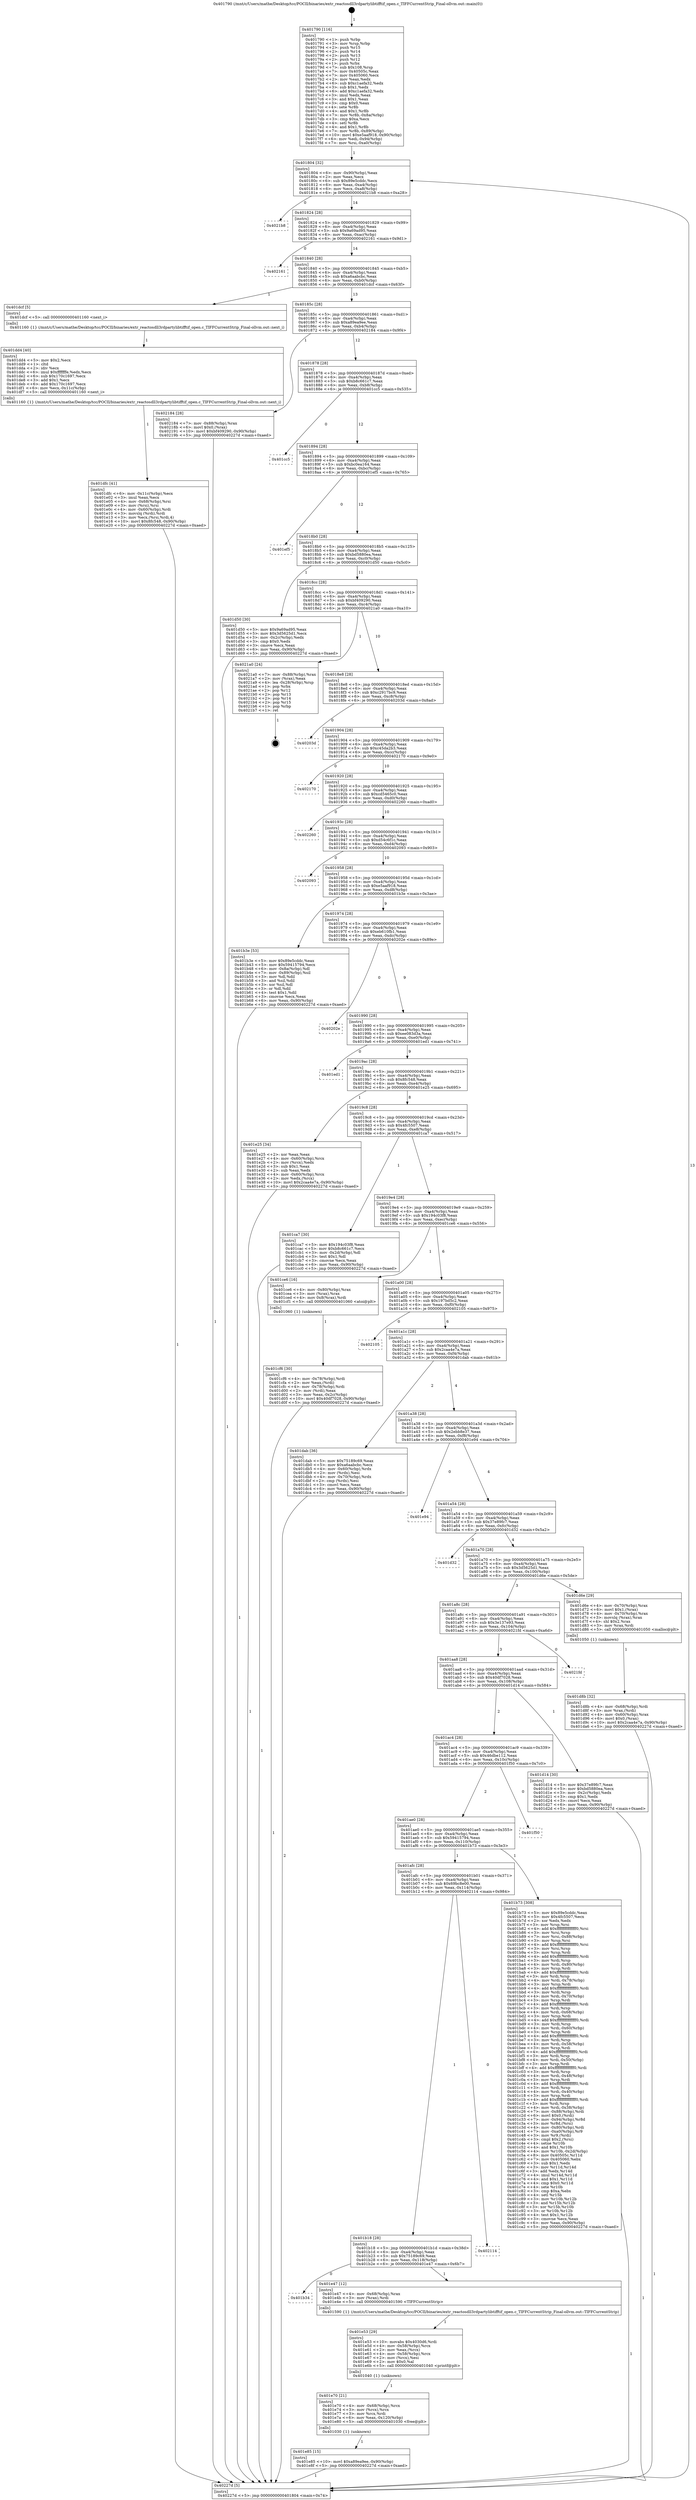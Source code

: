 digraph "0x401790" {
  label = "0x401790 (/mnt/c/Users/mathe/Desktop/tcc/POCII/binaries/extr_reactosdll3rdpartylibtifftif_open.c_TIFFCurrentStrip_Final-ollvm.out::main(0))"
  labelloc = "t"
  node[shape=record]

  Entry [label="",width=0.3,height=0.3,shape=circle,fillcolor=black,style=filled]
  "0x401804" [label="{
     0x401804 [32]\l
     | [instrs]\l
     &nbsp;&nbsp;0x401804 \<+6\>: mov -0x90(%rbp),%eax\l
     &nbsp;&nbsp;0x40180a \<+2\>: mov %eax,%ecx\l
     &nbsp;&nbsp;0x40180c \<+6\>: sub $0x89e5cddc,%ecx\l
     &nbsp;&nbsp;0x401812 \<+6\>: mov %eax,-0xa4(%rbp)\l
     &nbsp;&nbsp;0x401818 \<+6\>: mov %ecx,-0xa8(%rbp)\l
     &nbsp;&nbsp;0x40181e \<+6\>: je 00000000004021b8 \<main+0xa28\>\l
  }"]
  "0x4021b8" [label="{
     0x4021b8\l
  }", style=dashed]
  "0x401824" [label="{
     0x401824 [28]\l
     | [instrs]\l
     &nbsp;&nbsp;0x401824 \<+5\>: jmp 0000000000401829 \<main+0x99\>\l
     &nbsp;&nbsp;0x401829 \<+6\>: mov -0xa4(%rbp),%eax\l
     &nbsp;&nbsp;0x40182f \<+5\>: sub $0x9a69ad95,%eax\l
     &nbsp;&nbsp;0x401834 \<+6\>: mov %eax,-0xac(%rbp)\l
     &nbsp;&nbsp;0x40183a \<+6\>: je 0000000000402161 \<main+0x9d1\>\l
  }"]
  Exit [label="",width=0.3,height=0.3,shape=circle,fillcolor=black,style=filled,peripheries=2]
  "0x402161" [label="{
     0x402161\l
  }", style=dashed]
  "0x401840" [label="{
     0x401840 [28]\l
     | [instrs]\l
     &nbsp;&nbsp;0x401840 \<+5\>: jmp 0000000000401845 \<main+0xb5\>\l
     &nbsp;&nbsp;0x401845 \<+6\>: mov -0xa4(%rbp),%eax\l
     &nbsp;&nbsp;0x40184b \<+5\>: sub $0xa6aabcbc,%eax\l
     &nbsp;&nbsp;0x401850 \<+6\>: mov %eax,-0xb0(%rbp)\l
     &nbsp;&nbsp;0x401856 \<+6\>: je 0000000000401dcf \<main+0x63f\>\l
  }"]
  "0x401e85" [label="{
     0x401e85 [15]\l
     | [instrs]\l
     &nbsp;&nbsp;0x401e85 \<+10\>: movl $0xa89ea9ee,-0x90(%rbp)\l
     &nbsp;&nbsp;0x401e8f \<+5\>: jmp 000000000040227d \<main+0xaed\>\l
  }"]
  "0x401dcf" [label="{
     0x401dcf [5]\l
     | [instrs]\l
     &nbsp;&nbsp;0x401dcf \<+5\>: call 0000000000401160 \<next_i\>\l
     | [calls]\l
     &nbsp;&nbsp;0x401160 \{1\} (/mnt/c/Users/mathe/Desktop/tcc/POCII/binaries/extr_reactosdll3rdpartylibtifftif_open.c_TIFFCurrentStrip_Final-ollvm.out::next_i)\l
  }"]
  "0x40185c" [label="{
     0x40185c [28]\l
     | [instrs]\l
     &nbsp;&nbsp;0x40185c \<+5\>: jmp 0000000000401861 \<main+0xd1\>\l
     &nbsp;&nbsp;0x401861 \<+6\>: mov -0xa4(%rbp),%eax\l
     &nbsp;&nbsp;0x401867 \<+5\>: sub $0xa89ea9ee,%eax\l
     &nbsp;&nbsp;0x40186c \<+6\>: mov %eax,-0xb4(%rbp)\l
     &nbsp;&nbsp;0x401872 \<+6\>: je 0000000000402184 \<main+0x9f4\>\l
  }"]
  "0x401e70" [label="{
     0x401e70 [21]\l
     | [instrs]\l
     &nbsp;&nbsp;0x401e70 \<+4\>: mov -0x68(%rbp),%rcx\l
     &nbsp;&nbsp;0x401e74 \<+3\>: mov (%rcx),%rcx\l
     &nbsp;&nbsp;0x401e77 \<+3\>: mov %rcx,%rdi\l
     &nbsp;&nbsp;0x401e7a \<+6\>: mov %eax,-0x120(%rbp)\l
     &nbsp;&nbsp;0x401e80 \<+5\>: call 0000000000401030 \<free@plt\>\l
     | [calls]\l
     &nbsp;&nbsp;0x401030 \{1\} (unknown)\l
  }"]
  "0x402184" [label="{
     0x402184 [28]\l
     | [instrs]\l
     &nbsp;&nbsp;0x402184 \<+7\>: mov -0x88(%rbp),%rax\l
     &nbsp;&nbsp;0x40218b \<+6\>: movl $0x0,(%rax)\l
     &nbsp;&nbsp;0x402191 \<+10\>: movl $0xbf409290,-0x90(%rbp)\l
     &nbsp;&nbsp;0x40219b \<+5\>: jmp 000000000040227d \<main+0xaed\>\l
  }"]
  "0x401878" [label="{
     0x401878 [28]\l
     | [instrs]\l
     &nbsp;&nbsp;0x401878 \<+5\>: jmp 000000000040187d \<main+0xed\>\l
     &nbsp;&nbsp;0x40187d \<+6\>: mov -0xa4(%rbp),%eax\l
     &nbsp;&nbsp;0x401883 \<+5\>: sub $0xb8c661c7,%eax\l
     &nbsp;&nbsp;0x401888 \<+6\>: mov %eax,-0xb8(%rbp)\l
     &nbsp;&nbsp;0x40188e \<+6\>: je 0000000000401cc5 \<main+0x535\>\l
  }"]
  "0x401e53" [label="{
     0x401e53 [29]\l
     | [instrs]\l
     &nbsp;&nbsp;0x401e53 \<+10\>: movabs $0x4030d6,%rdi\l
     &nbsp;&nbsp;0x401e5d \<+4\>: mov -0x58(%rbp),%rcx\l
     &nbsp;&nbsp;0x401e61 \<+2\>: mov %eax,(%rcx)\l
     &nbsp;&nbsp;0x401e63 \<+4\>: mov -0x58(%rbp),%rcx\l
     &nbsp;&nbsp;0x401e67 \<+2\>: mov (%rcx),%esi\l
     &nbsp;&nbsp;0x401e69 \<+2\>: mov $0x0,%al\l
     &nbsp;&nbsp;0x401e6b \<+5\>: call 0000000000401040 \<printf@plt\>\l
     | [calls]\l
     &nbsp;&nbsp;0x401040 \{1\} (unknown)\l
  }"]
  "0x401cc5" [label="{
     0x401cc5\l
  }", style=dashed]
  "0x401894" [label="{
     0x401894 [28]\l
     | [instrs]\l
     &nbsp;&nbsp;0x401894 \<+5\>: jmp 0000000000401899 \<main+0x109\>\l
     &nbsp;&nbsp;0x401899 \<+6\>: mov -0xa4(%rbp),%eax\l
     &nbsp;&nbsp;0x40189f \<+5\>: sub $0xbc0ea164,%eax\l
     &nbsp;&nbsp;0x4018a4 \<+6\>: mov %eax,-0xbc(%rbp)\l
     &nbsp;&nbsp;0x4018aa \<+6\>: je 0000000000401ef5 \<main+0x765\>\l
  }"]
  "0x401b34" [label="{
     0x401b34\l
  }", style=dashed]
  "0x401ef5" [label="{
     0x401ef5\l
  }", style=dashed]
  "0x4018b0" [label="{
     0x4018b0 [28]\l
     | [instrs]\l
     &nbsp;&nbsp;0x4018b0 \<+5\>: jmp 00000000004018b5 \<main+0x125\>\l
     &nbsp;&nbsp;0x4018b5 \<+6\>: mov -0xa4(%rbp),%eax\l
     &nbsp;&nbsp;0x4018bb \<+5\>: sub $0xbd5880ea,%eax\l
     &nbsp;&nbsp;0x4018c0 \<+6\>: mov %eax,-0xc0(%rbp)\l
     &nbsp;&nbsp;0x4018c6 \<+6\>: je 0000000000401d50 \<main+0x5c0\>\l
  }"]
  "0x401e47" [label="{
     0x401e47 [12]\l
     | [instrs]\l
     &nbsp;&nbsp;0x401e47 \<+4\>: mov -0x68(%rbp),%rax\l
     &nbsp;&nbsp;0x401e4b \<+3\>: mov (%rax),%rdi\l
     &nbsp;&nbsp;0x401e4e \<+5\>: call 0000000000401590 \<TIFFCurrentStrip\>\l
     | [calls]\l
     &nbsp;&nbsp;0x401590 \{1\} (/mnt/c/Users/mathe/Desktop/tcc/POCII/binaries/extr_reactosdll3rdpartylibtifftif_open.c_TIFFCurrentStrip_Final-ollvm.out::TIFFCurrentStrip)\l
  }"]
  "0x401d50" [label="{
     0x401d50 [30]\l
     | [instrs]\l
     &nbsp;&nbsp;0x401d50 \<+5\>: mov $0x9a69ad95,%eax\l
     &nbsp;&nbsp;0x401d55 \<+5\>: mov $0x3d5625d1,%ecx\l
     &nbsp;&nbsp;0x401d5a \<+3\>: mov -0x2c(%rbp),%edx\l
     &nbsp;&nbsp;0x401d5d \<+3\>: cmp $0x0,%edx\l
     &nbsp;&nbsp;0x401d60 \<+3\>: cmove %ecx,%eax\l
     &nbsp;&nbsp;0x401d63 \<+6\>: mov %eax,-0x90(%rbp)\l
     &nbsp;&nbsp;0x401d69 \<+5\>: jmp 000000000040227d \<main+0xaed\>\l
  }"]
  "0x4018cc" [label="{
     0x4018cc [28]\l
     | [instrs]\l
     &nbsp;&nbsp;0x4018cc \<+5\>: jmp 00000000004018d1 \<main+0x141\>\l
     &nbsp;&nbsp;0x4018d1 \<+6\>: mov -0xa4(%rbp),%eax\l
     &nbsp;&nbsp;0x4018d7 \<+5\>: sub $0xbf409290,%eax\l
     &nbsp;&nbsp;0x4018dc \<+6\>: mov %eax,-0xc4(%rbp)\l
     &nbsp;&nbsp;0x4018e2 \<+6\>: je 00000000004021a0 \<main+0xa10\>\l
  }"]
  "0x401b18" [label="{
     0x401b18 [28]\l
     | [instrs]\l
     &nbsp;&nbsp;0x401b18 \<+5\>: jmp 0000000000401b1d \<main+0x38d\>\l
     &nbsp;&nbsp;0x401b1d \<+6\>: mov -0xa4(%rbp),%eax\l
     &nbsp;&nbsp;0x401b23 \<+5\>: sub $0x75189c69,%eax\l
     &nbsp;&nbsp;0x401b28 \<+6\>: mov %eax,-0x118(%rbp)\l
     &nbsp;&nbsp;0x401b2e \<+6\>: je 0000000000401e47 \<main+0x6b7\>\l
  }"]
  "0x4021a0" [label="{
     0x4021a0 [24]\l
     | [instrs]\l
     &nbsp;&nbsp;0x4021a0 \<+7\>: mov -0x88(%rbp),%rax\l
     &nbsp;&nbsp;0x4021a7 \<+2\>: mov (%rax),%eax\l
     &nbsp;&nbsp;0x4021a9 \<+4\>: lea -0x28(%rbp),%rsp\l
     &nbsp;&nbsp;0x4021ad \<+1\>: pop %rbx\l
     &nbsp;&nbsp;0x4021ae \<+2\>: pop %r12\l
     &nbsp;&nbsp;0x4021b0 \<+2\>: pop %r13\l
     &nbsp;&nbsp;0x4021b2 \<+2\>: pop %r14\l
     &nbsp;&nbsp;0x4021b4 \<+2\>: pop %r15\l
     &nbsp;&nbsp;0x4021b6 \<+1\>: pop %rbp\l
     &nbsp;&nbsp;0x4021b7 \<+1\>: ret\l
  }"]
  "0x4018e8" [label="{
     0x4018e8 [28]\l
     | [instrs]\l
     &nbsp;&nbsp;0x4018e8 \<+5\>: jmp 00000000004018ed \<main+0x15d\>\l
     &nbsp;&nbsp;0x4018ed \<+6\>: mov -0xa4(%rbp),%eax\l
     &nbsp;&nbsp;0x4018f3 \<+5\>: sub $0xc2917bc9,%eax\l
     &nbsp;&nbsp;0x4018f8 \<+6\>: mov %eax,-0xc8(%rbp)\l
     &nbsp;&nbsp;0x4018fe \<+6\>: je 000000000040203d \<main+0x8ad\>\l
  }"]
  "0x402114" [label="{
     0x402114\l
  }", style=dashed]
  "0x40203d" [label="{
     0x40203d\l
  }", style=dashed]
  "0x401904" [label="{
     0x401904 [28]\l
     | [instrs]\l
     &nbsp;&nbsp;0x401904 \<+5\>: jmp 0000000000401909 \<main+0x179\>\l
     &nbsp;&nbsp;0x401909 \<+6\>: mov -0xa4(%rbp),%eax\l
     &nbsp;&nbsp;0x40190f \<+5\>: sub $0xc45da2b3,%eax\l
     &nbsp;&nbsp;0x401914 \<+6\>: mov %eax,-0xcc(%rbp)\l
     &nbsp;&nbsp;0x40191a \<+6\>: je 0000000000402170 \<main+0x9e0\>\l
  }"]
  "0x401dfc" [label="{
     0x401dfc [41]\l
     | [instrs]\l
     &nbsp;&nbsp;0x401dfc \<+6\>: mov -0x11c(%rbp),%ecx\l
     &nbsp;&nbsp;0x401e02 \<+3\>: imul %eax,%ecx\l
     &nbsp;&nbsp;0x401e05 \<+4\>: mov -0x68(%rbp),%rsi\l
     &nbsp;&nbsp;0x401e09 \<+3\>: mov (%rsi),%rsi\l
     &nbsp;&nbsp;0x401e0c \<+4\>: mov -0x60(%rbp),%rdi\l
     &nbsp;&nbsp;0x401e10 \<+3\>: movslq (%rdi),%rdi\l
     &nbsp;&nbsp;0x401e13 \<+3\>: mov %ecx,(%rsi,%rdi,4)\l
     &nbsp;&nbsp;0x401e16 \<+10\>: movl $0x8fc548,-0x90(%rbp)\l
     &nbsp;&nbsp;0x401e20 \<+5\>: jmp 000000000040227d \<main+0xaed\>\l
  }"]
  "0x402170" [label="{
     0x402170\l
  }", style=dashed]
  "0x401920" [label="{
     0x401920 [28]\l
     | [instrs]\l
     &nbsp;&nbsp;0x401920 \<+5\>: jmp 0000000000401925 \<main+0x195\>\l
     &nbsp;&nbsp;0x401925 \<+6\>: mov -0xa4(%rbp),%eax\l
     &nbsp;&nbsp;0x40192b \<+5\>: sub $0xcd5465c0,%eax\l
     &nbsp;&nbsp;0x401930 \<+6\>: mov %eax,-0xd0(%rbp)\l
     &nbsp;&nbsp;0x401936 \<+6\>: je 0000000000402260 \<main+0xad0\>\l
  }"]
  "0x401dd4" [label="{
     0x401dd4 [40]\l
     | [instrs]\l
     &nbsp;&nbsp;0x401dd4 \<+5\>: mov $0x2,%ecx\l
     &nbsp;&nbsp;0x401dd9 \<+1\>: cltd\l
     &nbsp;&nbsp;0x401dda \<+2\>: idiv %ecx\l
     &nbsp;&nbsp;0x401ddc \<+6\>: imul $0xfffffffe,%edx,%ecx\l
     &nbsp;&nbsp;0x401de2 \<+6\>: sub $0x170c1697,%ecx\l
     &nbsp;&nbsp;0x401de8 \<+3\>: add $0x1,%ecx\l
     &nbsp;&nbsp;0x401deb \<+6\>: add $0x170c1697,%ecx\l
     &nbsp;&nbsp;0x401df1 \<+6\>: mov %ecx,-0x11c(%rbp)\l
     &nbsp;&nbsp;0x401df7 \<+5\>: call 0000000000401160 \<next_i\>\l
     | [calls]\l
     &nbsp;&nbsp;0x401160 \{1\} (/mnt/c/Users/mathe/Desktop/tcc/POCII/binaries/extr_reactosdll3rdpartylibtifftif_open.c_TIFFCurrentStrip_Final-ollvm.out::next_i)\l
  }"]
  "0x402260" [label="{
     0x402260\l
  }", style=dashed]
  "0x40193c" [label="{
     0x40193c [28]\l
     | [instrs]\l
     &nbsp;&nbsp;0x40193c \<+5\>: jmp 0000000000401941 \<main+0x1b1\>\l
     &nbsp;&nbsp;0x401941 \<+6\>: mov -0xa4(%rbp),%eax\l
     &nbsp;&nbsp;0x401947 \<+5\>: sub $0xd54c6f1c,%eax\l
     &nbsp;&nbsp;0x40194c \<+6\>: mov %eax,-0xd4(%rbp)\l
     &nbsp;&nbsp;0x401952 \<+6\>: je 0000000000402093 \<main+0x903\>\l
  }"]
  "0x401d8b" [label="{
     0x401d8b [32]\l
     | [instrs]\l
     &nbsp;&nbsp;0x401d8b \<+4\>: mov -0x68(%rbp),%rdi\l
     &nbsp;&nbsp;0x401d8f \<+3\>: mov %rax,(%rdi)\l
     &nbsp;&nbsp;0x401d92 \<+4\>: mov -0x60(%rbp),%rax\l
     &nbsp;&nbsp;0x401d96 \<+6\>: movl $0x0,(%rax)\l
     &nbsp;&nbsp;0x401d9c \<+10\>: movl $0x2caa4e7a,-0x90(%rbp)\l
     &nbsp;&nbsp;0x401da6 \<+5\>: jmp 000000000040227d \<main+0xaed\>\l
  }"]
  "0x402093" [label="{
     0x402093\l
  }", style=dashed]
  "0x401958" [label="{
     0x401958 [28]\l
     | [instrs]\l
     &nbsp;&nbsp;0x401958 \<+5\>: jmp 000000000040195d \<main+0x1cd\>\l
     &nbsp;&nbsp;0x40195d \<+6\>: mov -0xa4(%rbp),%eax\l
     &nbsp;&nbsp;0x401963 \<+5\>: sub $0xe5aaf918,%eax\l
     &nbsp;&nbsp;0x401968 \<+6\>: mov %eax,-0xd8(%rbp)\l
     &nbsp;&nbsp;0x40196e \<+6\>: je 0000000000401b3e \<main+0x3ae\>\l
  }"]
  "0x401cf6" [label="{
     0x401cf6 [30]\l
     | [instrs]\l
     &nbsp;&nbsp;0x401cf6 \<+4\>: mov -0x78(%rbp),%rdi\l
     &nbsp;&nbsp;0x401cfa \<+2\>: mov %eax,(%rdi)\l
     &nbsp;&nbsp;0x401cfc \<+4\>: mov -0x78(%rbp),%rdi\l
     &nbsp;&nbsp;0x401d00 \<+2\>: mov (%rdi),%eax\l
     &nbsp;&nbsp;0x401d02 \<+3\>: mov %eax,-0x2c(%rbp)\l
     &nbsp;&nbsp;0x401d05 \<+10\>: movl $0x40df7028,-0x90(%rbp)\l
     &nbsp;&nbsp;0x401d0f \<+5\>: jmp 000000000040227d \<main+0xaed\>\l
  }"]
  "0x401b3e" [label="{
     0x401b3e [53]\l
     | [instrs]\l
     &nbsp;&nbsp;0x401b3e \<+5\>: mov $0x89e5cddc,%eax\l
     &nbsp;&nbsp;0x401b43 \<+5\>: mov $0x59415794,%ecx\l
     &nbsp;&nbsp;0x401b48 \<+6\>: mov -0x8a(%rbp),%dl\l
     &nbsp;&nbsp;0x401b4e \<+7\>: mov -0x89(%rbp),%sil\l
     &nbsp;&nbsp;0x401b55 \<+3\>: mov %dl,%dil\l
     &nbsp;&nbsp;0x401b58 \<+3\>: and %sil,%dil\l
     &nbsp;&nbsp;0x401b5b \<+3\>: xor %sil,%dl\l
     &nbsp;&nbsp;0x401b5e \<+3\>: or %dl,%dil\l
     &nbsp;&nbsp;0x401b61 \<+4\>: test $0x1,%dil\l
     &nbsp;&nbsp;0x401b65 \<+3\>: cmovne %ecx,%eax\l
     &nbsp;&nbsp;0x401b68 \<+6\>: mov %eax,-0x90(%rbp)\l
     &nbsp;&nbsp;0x401b6e \<+5\>: jmp 000000000040227d \<main+0xaed\>\l
  }"]
  "0x401974" [label="{
     0x401974 [28]\l
     | [instrs]\l
     &nbsp;&nbsp;0x401974 \<+5\>: jmp 0000000000401979 \<main+0x1e9\>\l
     &nbsp;&nbsp;0x401979 \<+6\>: mov -0xa4(%rbp),%eax\l
     &nbsp;&nbsp;0x40197f \<+5\>: sub $0xeb610fb1,%eax\l
     &nbsp;&nbsp;0x401984 \<+6\>: mov %eax,-0xdc(%rbp)\l
     &nbsp;&nbsp;0x40198a \<+6\>: je 000000000040202e \<main+0x89e\>\l
  }"]
  "0x40227d" [label="{
     0x40227d [5]\l
     | [instrs]\l
     &nbsp;&nbsp;0x40227d \<+5\>: jmp 0000000000401804 \<main+0x74\>\l
  }"]
  "0x401790" [label="{
     0x401790 [116]\l
     | [instrs]\l
     &nbsp;&nbsp;0x401790 \<+1\>: push %rbp\l
     &nbsp;&nbsp;0x401791 \<+3\>: mov %rsp,%rbp\l
     &nbsp;&nbsp;0x401794 \<+2\>: push %r15\l
     &nbsp;&nbsp;0x401796 \<+2\>: push %r14\l
     &nbsp;&nbsp;0x401798 \<+2\>: push %r13\l
     &nbsp;&nbsp;0x40179a \<+2\>: push %r12\l
     &nbsp;&nbsp;0x40179c \<+1\>: push %rbx\l
     &nbsp;&nbsp;0x40179d \<+7\>: sub $0x108,%rsp\l
     &nbsp;&nbsp;0x4017a4 \<+7\>: mov 0x40505c,%eax\l
     &nbsp;&nbsp;0x4017ab \<+7\>: mov 0x405060,%ecx\l
     &nbsp;&nbsp;0x4017b2 \<+2\>: mov %eax,%edx\l
     &nbsp;&nbsp;0x4017b4 \<+6\>: sub $0xc1aefa32,%edx\l
     &nbsp;&nbsp;0x4017ba \<+3\>: sub $0x1,%edx\l
     &nbsp;&nbsp;0x4017bd \<+6\>: add $0xc1aefa32,%edx\l
     &nbsp;&nbsp;0x4017c3 \<+3\>: imul %edx,%eax\l
     &nbsp;&nbsp;0x4017c6 \<+3\>: and $0x1,%eax\l
     &nbsp;&nbsp;0x4017c9 \<+3\>: cmp $0x0,%eax\l
     &nbsp;&nbsp;0x4017cc \<+4\>: sete %r8b\l
     &nbsp;&nbsp;0x4017d0 \<+4\>: and $0x1,%r8b\l
     &nbsp;&nbsp;0x4017d4 \<+7\>: mov %r8b,-0x8a(%rbp)\l
     &nbsp;&nbsp;0x4017db \<+3\>: cmp $0xa,%ecx\l
     &nbsp;&nbsp;0x4017de \<+4\>: setl %r8b\l
     &nbsp;&nbsp;0x4017e2 \<+4\>: and $0x1,%r8b\l
     &nbsp;&nbsp;0x4017e6 \<+7\>: mov %r8b,-0x89(%rbp)\l
     &nbsp;&nbsp;0x4017ed \<+10\>: movl $0xe5aaf918,-0x90(%rbp)\l
     &nbsp;&nbsp;0x4017f7 \<+6\>: mov %edi,-0x94(%rbp)\l
     &nbsp;&nbsp;0x4017fd \<+7\>: mov %rsi,-0xa0(%rbp)\l
  }"]
  "0x401afc" [label="{
     0x401afc [28]\l
     | [instrs]\l
     &nbsp;&nbsp;0x401afc \<+5\>: jmp 0000000000401b01 \<main+0x371\>\l
     &nbsp;&nbsp;0x401b01 \<+6\>: mov -0xa4(%rbp),%eax\l
     &nbsp;&nbsp;0x401b07 \<+5\>: sub $0x69bc8e00,%eax\l
     &nbsp;&nbsp;0x401b0c \<+6\>: mov %eax,-0x114(%rbp)\l
     &nbsp;&nbsp;0x401b12 \<+6\>: je 0000000000402114 \<main+0x984\>\l
  }"]
  "0x40202e" [label="{
     0x40202e\l
  }", style=dashed]
  "0x401990" [label="{
     0x401990 [28]\l
     | [instrs]\l
     &nbsp;&nbsp;0x401990 \<+5\>: jmp 0000000000401995 \<main+0x205\>\l
     &nbsp;&nbsp;0x401995 \<+6\>: mov -0xa4(%rbp),%eax\l
     &nbsp;&nbsp;0x40199b \<+5\>: sub $0xee083d3a,%eax\l
     &nbsp;&nbsp;0x4019a0 \<+6\>: mov %eax,-0xe0(%rbp)\l
     &nbsp;&nbsp;0x4019a6 \<+6\>: je 0000000000401ed1 \<main+0x741\>\l
  }"]
  "0x401b73" [label="{
     0x401b73 [308]\l
     | [instrs]\l
     &nbsp;&nbsp;0x401b73 \<+5\>: mov $0x89e5cddc,%eax\l
     &nbsp;&nbsp;0x401b78 \<+5\>: mov $0x4fc5507,%ecx\l
     &nbsp;&nbsp;0x401b7d \<+2\>: xor %edx,%edx\l
     &nbsp;&nbsp;0x401b7f \<+3\>: mov %rsp,%rsi\l
     &nbsp;&nbsp;0x401b82 \<+4\>: add $0xfffffffffffffff0,%rsi\l
     &nbsp;&nbsp;0x401b86 \<+3\>: mov %rsi,%rsp\l
     &nbsp;&nbsp;0x401b89 \<+7\>: mov %rsi,-0x88(%rbp)\l
     &nbsp;&nbsp;0x401b90 \<+3\>: mov %rsp,%rsi\l
     &nbsp;&nbsp;0x401b93 \<+4\>: add $0xfffffffffffffff0,%rsi\l
     &nbsp;&nbsp;0x401b97 \<+3\>: mov %rsi,%rsp\l
     &nbsp;&nbsp;0x401b9a \<+3\>: mov %rsp,%rdi\l
     &nbsp;&nbsp;0x401b9d \<+4\>: add $0xfffffffffffffff0,%rdi\l
     &nbsp;&nbsp;0x401ba1 \<+3\>: mov %rdi,%rsp\l
     &nbsp;&nbsp;0x401ba4 \<+4\>: mov %rdi,-0x80(%rbp)\l
     &nbsp;&nbsp;0x401ba8 \<+3\>: mov %rsp,%rdi\l
     &nbsp;&nbsp;0x401bab \<+4\>: add $0xfffffffffffffff0,%rdi\l
     &nbsp;&nbsp;0x401baf \<+3\>: mov %rdi,%rsp\l
     &nbsp;&nbsp;0x401bb2 \<+4\>: mov %rdi,-0x78(%rbp)\l
     &nbsp;&nbsp;0x401bb6 \<+3\>: mov %rsp,%rdi\l
     &nbsp;&nbsp;0x401bb9 \<+4\>: add $0xfffffffffffffff0,%rdi\l
     &nbsp;&nbsp;0x401bbd \<+3\>: mov %rdi,%rsp\l
     &nbsp;&nbsp;0x401bc0 \<+4\>: mov %rdi,-0x70(%rbp)\l
     &nbsp;&nbsp;0x401bc4 \<+3\>: mov %rsp,%rdi\l
     &nbsp;&nbsp;0x401bc7 \<+4\>: add $0xfffffffffffffff0,%rdi\l
     &nbsp;&nbsp;0x401bcb \<+3\>: mov %rdi,%rsp\l
     &nbsp;&nbsp;0x401bce \<+4\>: mov %rdi,-0x68(%rbp)\l
     &nbsp;&nbsp;0x401bd2 \<+3\>: mov %rsp,%rdi\l
     &nbsp;&nbsp;0x401bd5 \<+4\>: add $0xfffffffffffffff0,%rdi\l
     &nbsp;&nbsp;0x401bd9 \<+3\>: mov %rdi,%rsp\l
     &nbsp;&nbsp;0x401bdc \<+4\>: mov %rdi,-0x60(%rbp)\l
     &nbsp;&nbsp;0x401be0 \<+3\>: mov %rsp,%rdi\l
     &nbsp;&nbsp;0x401be3 \<+4\>: add $0xfffffffffffffff0,%rdi\l
     &nbsp;&nbsp;0x401be7 \<+3\>: mov %rdi,%rsp\l
     &nbsp;&nbsp;0x401bea \<+4\>: mov %rdi,-0x58(%rbp)\l
     &nbsp;&nbsp;0x401bee \<+3\>: mov %rsp,%rdi\l
     &nbsp;&nbsp;0x401bf1 \<+4\>: add $0xfffffffffffffff0,%rdi\l
     &nbsp;&nbsp;0x401bf5 \<+3\>: mov %rdi,%rsp\l
     &nbsp;&nbsp;0x401bf8 \<+4\>: mov %rdi,-0x50(%rbp)\l
     &nbsp;&nbsp;0x401bfc \<+3\>: mov %rsp,%rdi\l
     &nbsp;&nbsp;0x401bff \<+4\>: add $0xfffffffffffffff0,%rdi\l
     &nbsp;&nbsp;0x401c03 \<+3\>: mov %rdi,%rsp\l
     &nbsp;&nbsp;0x401c06 \<+4\>: mov %rdi,-0x48(%rbp)\l
     &nbsp;&nbsp;0x401c0a \<+3\>: mov %rsp,%rdi\l
     &nbsp;&nbsp;0x401c0d \<+4\>: add $0xfffffffffffffff0,%rdi\l
     &nbsp;&nbsp;0x401c11 \<+3\>: mov %rdi,%rsp\l
     &nbsp;&nbsp;0x401c14 \<+4\>: mov %rdi,-0x40(%rbp)\l
     &nbsp;&nbsp;0x401c18 \<+3\>: mov %rsp,%rdi\l
     &nbsp;&nbsp;0x401c1b \<+4\>: add $0xfffffffffffffff0,%rdi\l
     &nbsp;&nbsp;0x401c1f \<+3\>: mov %rdi,%rsp\l
     &nbsp;&nbsp;0x401c22 \<+4\>: mov %rdi,-0x38(%rbp)\l
     &nbsp;&nbsp;0x401c26 \<+7\>: mov -0x88(%rbp),%rdi\l
     &nbsp;&nbsp;0x401c2d \<+6\>: movl $0x0,(%rdi)\l
     &nbsp;&nbsp;0x401c33 \<+7\>: mov -0x94(%rbp),%r8d\l
     &nbsp;&nbsp;0x401c3a \<+3\>: mov %r8d,(%rsi)\l
     &nbsp;&nbsp;0x401c3d \<+4\>: mov -0x80(%rbp),%rdi\l
     &nbsp;&nbsp;0x401c41 \<+7\>: mov -0xa0(%rbp),%r9\l
     &nbsp;&nbsp;0x401c48 \<+3\>: mov %r9,(%rdi)\l
     &nbsp;&nbsp;0x401c4b \<+3\>: cmpl $0x2,(%rsi)\l
     &nbsp;&nbsp;0x401c4e \<+4\>: setne %r10b\l
     &nbsp;&nbsp;0x401c52 \<+4\>: and $0x1,%r10b\l
     &nbsp;&nbsp;0x401c56 \<+4\>: mov %r10b,-0x2d(%rbp)\l
     &nbsp;&nbsp;0x401c5a \<+8\>: mov 0x40505c,%r11d\l
     &nbsp;&nbsp;0x401c62 \<+7\>: mov 0x405060,%ebx\l
     &nbsp;&nbsp;0x401c69 \<+3\>: sub $0x1,%edx\l
     &nbsp;&nbsp;0x401c6c \<+3\>: mov %r11d,%r14d\l
     &nbsp;&nbsp;0x401c6f \<+3\>: add %edx,%r14d\l
     &nbsp;&nbsp;0x401c72 \<+4\>: imul %r14d,%r11d\l
     &nbsp;&nbsp;0x401c76 \<+4\>: and $0x1,%r11d\l
     &nbsp;&nbsp;0x401c7a \<+4\>: cmp $0x0,%r11d\l
     &nbsp;&nbsp;0x401c7e \<+4\>: sete %r10b\l
     &nbsp;&nbsp;0x401c82 \<+3\>: cmp $0xa,%ebx\l
     &nbsp;&nbsp;0x401c85 \<+4\>: setl %r15b\l
     &nbsp;&nbsp;0x401c89 \<+3\>: mov %r10b,%r12b\l
     &nbsp;&nbsp;0x401c8c \<+3\>: and %r15b,%r12b\l
     &nbsp;&nbsp;0x401c8f \<+3\>: xor %r15b,%r10b\l
     &nbsp;&nbsp;0x401c92 \<+3\>: or %r10b,%r12b\l
     &nbsp;&nbsp;0x401c95 \<+4\>: test $0x1,%r12b\l
     &nbsp;&nbsp;0x401c99 \<+3\>: cmovne %ecx,%eax\l
     &nbsp;&nbsp;0x401c9c \<+6\>: mov %eax,-0x90(%rbp)\l
     &nbsp;&nbsp;0x401ca2 \<+5\>: jmp 000000000040227d \<main+0xaed\>\l
  }"]
  "0x401ed1" [label="{
     0x401ed1\l
  }", style=dashed]
  "0x4019ac" [label="{
     0x4019ac [28]\l
     | [instrs]\l
     &nbsp;&nbsp;0x4019ac \<+5\>: jmp 00000000004019b1 \<main+0x221\>\l
     &nbsp;&nbsp;0x4019b1 \<+6\>: mov -0xa4(%rbp),%eax\l
     &nbsp;&nbsp;0x4019b7 \<+5\>: sub $0x8fc548,%eax\l
     &nbsp;&nbsp;0x4019bc \<+6\>: mov %eax,-0xe4(%rbp)\l
     &nbsp;&nbsp;0x4019c2 \<+6\>: je 0000000000401e25 \<main+0x695\>\l
  }"]
  "0x401ae0" [label="{
     0x401ae0 [28]\l
     | [instrs]\l
     &nbsp;&nbsp;0x401ae0 \<+5\>: jmp 0000000000401ae5 \<main+0x355\>\l
     &nbsp;&nbsp;0x401ae5 \<+6\>: mov -0xa4(%rbp),%eax\l
     &nbsp;&nbsp;0x401aeb \<+5\>: sub $0x59415794,%eax\l
     &nbsp;&nbsp;0x401af0 \<+6\>: mov %eax,-0x110(%rbp)\l
     &nbsp;&nbsp;0x401af6 \<+6\>: je 0000000000401b73 \<main+0x3e3\>\l
  }"]
  "0x401e25" [label="{
     0x401e25 [34]\l
     | [instrs]\l
     &nbsp;&nbsp;0x401e25 \<+2\>: xor %eax,%eax\l
     &nbsp;&nbsp;0x401e27 \<+4\>: mov -0x60(%rbp),%rcx\l
     &nbsp;&nbsp;0x401e2b \<+2\>: mov (%rcx),%edx\l
     &nbsp;&nbsp;0x401e2d \<+3\>: sub $0x1,%eax\l
     &nbsp;&nbsp;0x401e30 \<+2\>: sub %eax,%edx\l
     &nbsp;&nbsp;0x401e32 \<+4\>: mov -0x60(%rbp),%rcx\l
     &nbsp;&nbsp;0x401e36 \<+2\>: mov %edx,(%rcx)\l
     &nbsp;&nbsp;0x401e38 \<+10\>: movl $0x2caa4e7a,-0x90(%rbp)\l
     &nbsp;&nbsp;0x401e42 \<+5\>: jmp 000000000040227d \<main+0xaed\>\l
  }"]
  "0x4019c8" [label="{
     0x4019c8 [28]\l
     | [instrs]\l
     &nbsp;&nbsp;0x4019c8 \<+5\>: jmp 00000000004019cd \<main+0x23d\>\l
     &nbsp;&nbsp;0x4019cd \<+6\>: mov -0xa4(%rbp),%eax\l
     &nbsp;&nbsp;0x4019d3 \<+5\>: sub $0x4fc5507,%eax\l
     &nbsp;&nbsp;0x4019d8 \<+6\>: mov %eax,-0xe8(%rbp)\l
     &nbsp;&nbsp;0x4019de \<+6\>: je 0000000000401ca7 \<main+0x517\>\l
  }"]
  "0x401f50" [label="{
     0x401f50\l
  }", style=dashed]
  "0x401ca7" [label="{
     0x401ca7 [30]\l
     | [instrs]\l
     &nbsp;&nbsp;0x401ca7 \<+5\>: mov $0x194c03f8,%eax\l
     &nbsp;&nbsp;0x401cac \<+5\>: mov $0xb8c661c7,%ecx\l
     &nbsp;&nbsp;0x401cb1 \<+3\>: mov -0x2d(%rbp),%dl\l
     &nbsp;&nbsp;0x401cb4 \<+3\>: test $0x1,%dl\l
     &nbsp;&nbsp;0x401cb7 \<+3\>: cmovne %ecx,%eax\l
     &nbsp;&nbsp;0x401cba \<+6\>: mov %eax,-0x90(%rbp)\l
     &nbsp;&nbsp;0x401cc0 \<+5\>: jmp 000000000040227d \<main+0xaed\>\l
  }"]
  "0x4019e4" [label="{
     0x4019e4 [28]\l
     | [instrs]\l
     &nbsp;&nbsp;0x4019e4 \<+5\>: jmp 00000000004019e9 \<main+0x259\>\l
     &nbsp;&nbsp;0x4019e9 \<+6\>: mov -0xa4(%rbp),%eax\l
     &nbsp;&nbsp;0x4019ef \<+5\>: sub $0x194c03f8,%eax\l
     &nbsp;&nbsp;0x4019f4 \<+6\>: mov %eax,-0xec(%rbp)\l
     &nbsp;&nbsp;0x4019fa \<+6\>: je 0000000000401ce6 \<main+0x556\>\l
  }"]
  "0x401ac4" [label="{
     0x401ac4 [28]\l
     | [instrs]\l
     &nbsp;&nbsp;0x401ac4 \<+5\>: jmp 0000000000401ac9 \<main+0x339\>\l
     &nbsp;&nbsp;0x401ac9 \<+6\>: mov -0xa4(%rbp),%eax\l
     &nbsp;&nbsp;0x401acf \<+5\>: sub $0x46dbe112,%eax\l
     &nbsp;&nbsp;0x401ad4 \<+6\>: mov %eax,-0x10c(%rbp)\l
     &nbsp;&nbsp;0x401ada \<+6\>: je 0000000000401f50 \<main+0x7c0\>\l
  }"]
  "0x401ce6" [label="{
     0x401ce6 [16]\l
     | [instrs]\l
     &nbsp;&nbsp;0x401ce6 \<+4\>: mov -0x80(%rbp),%rax\l
     &nbsp;&nbsp;0x401cea \<+3\>: mov (%rax),%rax\l
     &nbsp;&nbsp;0x401ced \<+4\>: mov 0x8(%rax),%rdi\l
     &nbsp;&nbsp;0x401cf1 \<+5\>: call 0000000000401060 \<atoi@plt\>\l
     | [calls]\l
     &nbsp;&nbsp;0x401060 \{1\} (unknown)\l
  }"]
  "0x401a00" [label="{
     0x401a00 [28]\l
     | [instrs]\l
     &nbsp;&nbsp;0x401a00 \<+5\>: jmp 0000000000401a05 \<main+0x275\>\l
     &nbsp;&nbsp;0x401a05 \<+6\>: mov -0xa4(%rbp),%eax\l
     &nbsp;&nbsp;0x401a0b \<+5\>: sub $0x197bd5c2,%eax\l
     &nbsp;&nbsp;0x401a10 \<+6\>: mov %eax,-0xf0(%rbp)\l
     &nbsp;&nbsp;0x401a16 \<+6\>: je 0000000000402105 \<main+0x975\>\l
  }"]
  "0x401d14" [label="{
     0x401d14 [30]\l
     | [instrs]\l
     &nbsp;&nbsp;0x401d14 \<+5\>: mov $0x37e89fc7,%eax\l
     &nbsp;&nbsp;0x401d19 \<+5\>: mov $0xbd5880ea,%ecx\l
     &nbsp;&nbsp;0x401d1e \<+3\>: mov -0x2c(%rbp),%edx\l
     &nbsp;&nbsp;0x401d21 \<+3\>: cmp $0x1,%edx\l
     &nbsp;&nbsp;0x401d24 \<+3\>: cmovl %ecx,%eax\l
     &nbsp;&nbsp;0x401d27 \<+6\>: mov %eax,-0x90(%rbp)\l
     &nbsp;&nbsp;0x401d2d \<+5\>: jmp 000000000040227d \<main+0xaed\>\l
  }"]
  "0x402105" [label="{
     0x402105\l
  }", style=dashed]
  "0x401a1c" [label="{
     0x401a1c [28]\l
     | [instrs]\l
     &nbsp;&nbsp;0x401a1c \<+5\>: jmp 0000000000401a21 \<main+0x291\>\l
     &nbsp;&nbsp;0x401a21 \<+6\>: mov -0xa4(%rbp),%eax\l
     &nbsp;&nbsp;0x401a27 \<+5\>: sub $0x2caa4e7a,%eax\l
     &nbsp;&nbsp;0x401a2c \<+6\>: mov %eax,-0xf4(%rbp)\l
     &nbsp;&nbsp;0x401a32 \<+6\>: je 0000000000401dab \<main+0x61b\>\l
  }"]
  "0x401aa8" [label="{
     0x401aa8 [28]\l
     | [instrs]\l
     &nbsp;&nbsp;0x401aa8 \<+5\>: jmp 0000000000401aad \<main+0x31d\>\l
     &nbsp;&nbsp;0x401aad \<+6\>: mov -0xa4(%rbp),%eax\l
     &nbsp;&nbsp;0x401ab3 \<+5\>: sub $0x40df7028,%eax\l
     &nbsp;&nbsp;0x401ab8 \<+6\>: mov %eax,-0x108(%rbp)\l
     &nbsp;&nbsp;0x401abe \<+6\>: je 0000000000401d14 \<main+0x584\>\l
  }"]
  "0x401dab" [label="{
     0x401dab [36]\l
     | [instrs]\l
     &nbsp;&nbsp;0x401dab \<+5\>: mov $0x75189c69,%eax\l
     &nbsp;&nbsp;0x401db0 \<+5\>: mov $0xa6aabcbc,%ecx\l
     &nbsp;&nbsp;0x401db5 \<+4\>: mov -0x60(%rbp),%rdx\l
     &nbsp;&nbsp;0x401db9 \<+2\>: mov (%rdx),%esi\l
     &nbsp;&nbsp;0x401dbb \<+4\>: mov -0x70(%rbp),%rdx\l
     &nbsp;&nbsp;0x401dbf \<+2\>: cmp (%rdx),%esi\l
     &nbsp;&nbsp;0x401dc1 \<+3\>: cmovl %ecx,%eax\l
     &nbsp;&nbsp;0x401dc4 \<+6\>: mov %eax,-0x90(%rbp)\l
     &nbsp;&nbsp;0x401dca \<+5\>: jmp 000000000040227d \<main+0xaed\>\l
  }"]
  "0x401a38" [label="{
     0x401a38 [28]\l
     | [instrs]\l
     &nbsp;&nbsp;0x401a38 \<+5\>: jmp 0000000000401a3d \<main+0x2ad\>\l
     &nbsp;&nbsp;0x401a3d \<+6\>: mov -0xa4(%rbp),%eax\l
     &nbsp;&nbsp;0x401a43 \<+5\>: sub $0x2ebb8e37,%eax\l
     &nbsp;&nbsp;0x401a48 \<+6\>: mov %eax,-0xf8(%rbp)\l
     &nbsp;&nbsp;0x401a4e \<+6\>: je 0000000000401e94 \<main+0x704\>\l
  }"]
  "0x4021fd" [label="{
     0x4021fd\l
  }", style=dashed]
  "0x401e94" [label="{
     0x401e94\l
  }", style=dashed]
  "0x401a54" [label="{
     0x401a54 [28]\l
     | [instrs]\l
     &nbsp;&nbsp;0x401a54 \<+5\>: jmp 0000000000401a59 \<main+0x2c9\>\l
     &nbsp;&nbsp;0x401a59 \<+6\>: mov -0xa4(%rbp),%eax\l
     &nbsp;&nbsp;0x401a5f \<+5\>: sub $0x37e89fc7,%eax\l
     &nbsp;&nbsp;0x401a64 \<+6\>: mov %eax,-0xfc(%rbp)\l
     &nbsp;&nbsp;0x401a6a \<+6\>: je 0000000000401d32 \<main+0x5a2\>\l
  }"]
  "0x401a8c" [label="{
     0x401a8c [28]\l
     | [instrs]\l
     &nbsp;&nbsp;0x401a8c \<+5\>: jmp 0000000000401a91 \<main+0x301\>\l
     &nbsp;&nbsp;0x401a91 \<+6\>: mov -0xa4(%rbp),%eax\l
     &nbsp;&nbsp;0x401a97 \<+5\>: sub $0x3e137e93,%eax\l
     &nbsp;&nbsp;0x401a9c \<+6\>: mov %eax,-0x104(%rbp)\l
     &nbsp;&nbsp;0x401aa2 \<+6\>: je 00000000004021fd \<main+0xa6d\>\l
  }"]
  "0x401d32" [label="{
     0x401d32\l
  }", style=dashed]
  "0x401a70" [label="{
     0x401a70 [28]\l
     | [instrs]\l
     &nbsp;&nbsp;0x401a70 \<+5\>: jmp 0000000000401a75 \<main+0x2e5\>\l
     &nbsp;&nbsp;0x401a75 \<+6\>: mov -0xa4(%rbp),%eax\l
     &nbsp;&nbsp;0x401a7b \<+5\>: sub $0x3d5625d1,%eax\l
     &nbsp;&nbsp;0x401a80 \<+6\>: mov %eax,-0x100(%rbp)\l
     &nbsp;&nbsp;0x401a86 \<+6\>: je 0000000000401d6e \<main+0x5de\>\l
  }"]
  "0x401d6e" [label="{
     0x401d6e [29]\l
     | [instrs]\l
     &nbsp;&nbsp;0x401d6e \<+4\>: mov -0x70(%rbp),%rax\l
     &nbsp;&nbsp;0x401d72 \<+6\>: movl $0x1,(%rax)\l
     &nbsp;&nbsp;0x401d78 \<+4\>: mov -0x70(%rbp),%rax\l
     &nbsp;&nbsp;0x401d7c \<+3\>: movslq (%rax),%rax\l
     &nbsp;&nbsp;0x401d7f \<+4\>: shl $0x2,%rax\l
     &nbsp;&nbsp;0x401d83 \<+3\>: mov %rax,%rdi\l
     &nbsp;&nbsp;0x401d86 \<+5\>: call 0000000000401050 \<malloc@plt\>\l
     | [calls]\l
     &nbsp;&nbsp;0x401050 \{1\} (unknown)\l
  }"]
  Entry -> "0x401790" [label=" 1"]
  "0x401804" -> "0x4021b8" [label=" 0"]
  "0x401804" -> "0x401824" [label=" 14"]
  "0x4021a0" -> Exit [label=" 1"]
  "0x401824" -> "0x402161" [label=" 0"]
  "0x401824" -> "0x401840" [label=" 14"]
  "0x402184" -> "0x40227d" [label=" 1"]
  "0x401840" -> "0x401dcf" [label=" 1"]
  "0x401840" -> "0x40185c" [label=" 13"]
  "0x401e85" -> "0x40227d" [label=" 1"]
  "0x40185c" -> "0x402184" [label=" 1"]
  "0x40185c" -> "0x401878" [label=" 12"]
  "0x401e70" -> "0x401e85" [label=" 1"]
  "0x401878" -> "0x401cc5" [label=" 0"]
  "0x401878" -> "0x401894" [label=" 12"]
  "0x401e53" -> "0x401e70" [label=" 1"]
  "0x401894" -> "0x401ef5" [label=" 0"]
  "0x401894" -> "0x4018b0" [label=" 12"]
  "0x401e47" -> "0x401e53" [label=" 1"]
  "0x4018b0" -> "0x401d50" [label=" 1"]
  "0x4018b0" -> "0x4018cc" [label=" 11"]
  "0x401b18" -> "0x401b34" [label=" 0"]
  "0x4018cc" -> "0x4021a0" [label=" 1"]
  "0x4018cc" -> "0x4018e8" [label=" 10"]
  "0x401b18" -> "0x401e47" [label=" 1"]
  "0x4018e8" -> "0x40203d" [label=" 0"]
  "0x4018e8" -> "0x401904" [label=" 10"]
  "0x401afc" -> "0x401b18" [label=" 1"]
  "0x401904" -> "0x402170" [label=" 0"]
  "0x401904" -> "0x401920" [label=" 10"]
  "0x401afc" -> "0x402114" [label=" 0"]
  "0x401920" -> "0x402260" [label=" 0"]
  "0x401920" -> "0x40193c" [label=" 10"]
  "0x401e25" -> "0x40227d" [label=" 1"]
  "0x40193c" -> "0x402093" [label=" 0"]
  "0x40193c" -> "0x401958" [label=" 10"]
  "0x401dfc" -> "0x40227d" [label=" 1"]
  "0x401958" -> "0x401b3e" [label=" 1"]
  "0x401958" -> "0x401974" [label=" 9"]
  "0x401b3e" -> "0x40227d" [label=" 1"]
  "0x401790" -> "0x401804" [label=" 1"]
  "0x40227d" -> "0x401804" [label=" 13"]
  "0x401dd4" -> "0x401dfc" [label=" 1"]
  "0x401974" -> "0x40202e" [label=" 0"]
  "0x401974" -> "0x401990" [label=" 9"]
  "0x401dab" -> "0x40227d" [label=" 2"]
  "0x401990" -> "0x401ed1" [label=" 0"]
  "0x401990" -> "0x4019ac" [label=" 9"]
  "0x401d8b" -> "0x40227d" [label=" 1"]
  "0x4019ac" -> "0x401e25" [label=" 1"]
  "0x4019ac" -> "0x4019c8" [label=" 8"]
  "0x401d50" -> "0x40227d" [label=" 1"]
  "0x4019c8" -> "0x401ca7" [label=" 1"]
  "0x4019c8" -> "0x4019e4" [label=" 7"]
  "0x401d14" -> "0x40227d" [label=" 1"]
  "0x4019e4" -> "0x401ce6" [label=" 1"]
  "0x4019e4" -> "0x401a00" [label=" 6"]
  "0x401ce6" -> "0x401cf6" [label=" 1"]
  "0x401a00" -> "0x402105" [label=" 0"]
  "0x401a00" -> "0x401a1c" [label=" 6"]
  "0x401ca7" -> "0x40227d" [label=" 1"]
  "0x401a1c" -> "0x401dab" [label=" 2"]
  "0x401a1c" -> "0x401a38" [label=" 4"]
  "0x401dcf" -> "0x401dd4" [label=" 1"]
  "0x401a38" -> "0x401e94" [label=" 0"]
  "0x401a38" -> "0x401a54" [label=" 4"]
  "0x401ae0" -> "0x401afc" [label=" 1"]
  "0x401a54" -> "0x401d32" [label=" 0"]
  "0x401a54" -> "0x401a70" [label=" 4"]
  "0x401d6e" -> "0x401d8b" [label=" 1"]
  "0x401a70" -> "0x401d6e" [label=" 1"]
  "0x401a70" -> "0x401a8c" [label=" 3"]
  "0x401ae0" -> "0x401b73" [label=" 1"]
  "0x401a8c" -> "0x4021fd" [label=" 0"]
  "0x401a8c" -> "0x401aa8" [label=" 3"]
  "0x401b73" -> "0x40227d" [label=" 1"]
  "0x401aa8" -> "0x401d14" [label=" 1"]
  "0x401aa8" -> "0x401ac4" [label=" 2"]
  "0x401cf6" -> "0x40227d" [label=" 1"]
  "0x401ac4" -> "0x401f50" [label=" 0"]
  "0x401ac4" -> "0x401ae0" [label=" 2"]
}
